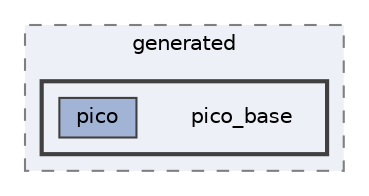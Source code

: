 digraph "rosa_dos_ventos/build/generated/pico_base"
{
 // LATEX_PDF_SIZE
  bgcolor="transparent";
  edge [fontname=Helvetica,fontsize=10,labelfontname=Helvetica,labelfontsize=10];
  node [fontname=Helvetica,fontsize=10,shape=box,height=0.2,width=0.4];
  compound=true
  subgraph clusterdir_82b217fd43bd5f78b7e56175a70a044f {
    graph [ bgcolor="#edf0f7", pencolor="grey50", label="generated", fontname=Helvetica,fontsize=10 style="filled,dashed", URL="dir_82b217fd43bd5f78b7e56175a70a044f.html",tooltip=""]
  subgraph clusterdir_e6dfcf1d3ceb436e5355ceb2bebf50b2 {
    graph [ bgcolor="#edf0f7", pencolor="grey25", label="", fontname=Helvetica,fontsize=10 style="filled,bold", URL="dir_e6dfcf1d3ceb436e5355ceb2bebf50b2.html",tooltip=""]
    dir_e6dfcf1d3ceb436e5355ceb2bebf50b2 [shape=plaintext, label="pico_base"];
  dir_10d22cda17accfd0603504dbd409243d [label="pico", fillcolor="#a2b4d6", color="grey25", style="filled", URL="dir_10d22cda17accfd0603504dbd409243d.html",tooltip=""];
  }
  }
}
